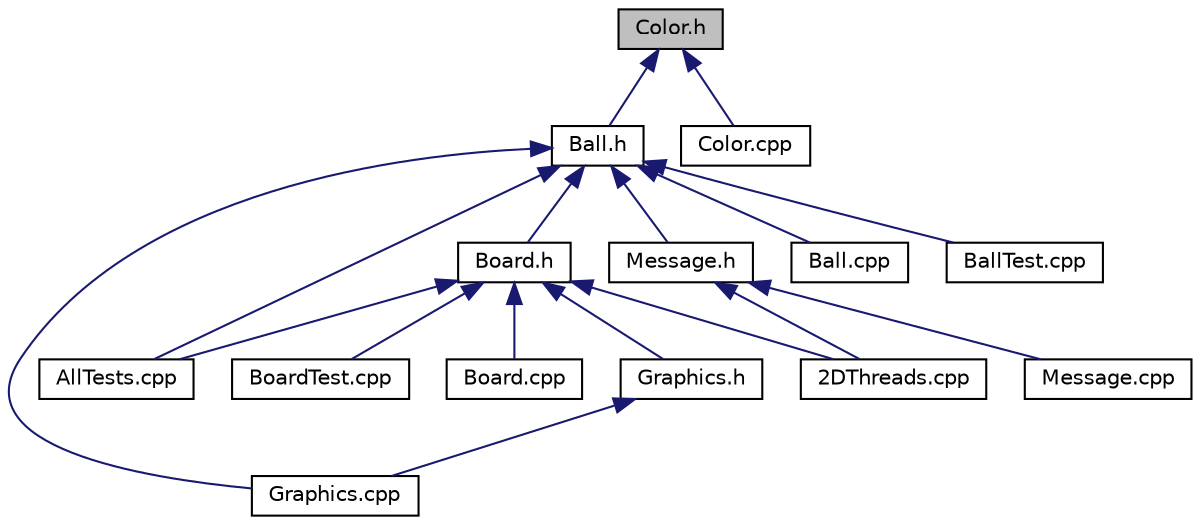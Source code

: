 digraph "Color.h"
{
  edge [fontname="Helvetica",fontsize="10",labelfontname="Helvetica",labelfontsize="10"];
  node [fontname="Helvetica",fontsize="10",shape=record];
  Node1 [label="Color.h",height=0.2,width=0.4,color="black", fillcolor="grey75", style="filled", fontcolor="black"];
  Node1 -> Node2 [dir="back",color="midnightblue",fontsize="10",style="solid"];
  Node2 [label="Ball.h",height=0.2,width=0.4,color="black", fillcolor="white", style="filled",URL="$Ball_8h.html"];
  Node2 -> Node3 [dir="back",color="midnightblue",fontsize="10",style="solid"];
  Node3 [label="Board.h",height=0.2,width=0.4,color="black", fillcolor="white", style="filled",URL="$Board_8h.html"];
  Node3 -> Node4 [dir="back",color="midnightblue",fontsize="10",style="solid"];
  Node4 [label="2DThreads.cpp",height=0.2,width=0.4,color="black", fillcolor="white", style="filled",URL="$2DThreads_8cpp.html"];
  Node3 -> Node5 [dir="back",color="midnightblue",fontsize="10",style="solid"];
  Node5 [label="AllTests.cpp",height=0.2,width=0.4,color="black", fillcolor="white", style="filled",URL="$AllTests_8cpp.html"];
  Node3 -> Node6 [dir="back",color="midnightblue",fontsize="10",style="solid"];
  Node6 [label="Board.cpp",height=0.2,width=0.4,color="black", fillcolor="white", style="filled",URL="$Board_8cpp.html"];
  Node3 -> Node7 [dir="back",color="midnightblue",fontsize="10",style="solid"];
  Node7 [label="BoardTest.cpp",height=0.2,width=0.4,color="black", fillcolor="white", style="filled",URL="$BoardTest_8cpp.html"];
  Node3 -> Node8 [dir="back",color="midnightblue",fontsize="10",style="solid"];
  Node8 [label="Graphics.h",height=0.2,width=0.4,color="black", fillcolor="white", style="filled",URL="$Graphics_8h.html"];
  Node8 -> Node9 [dir="back",color="midnightblue",fontsize="10",style="solid"];
  Node9 [label="Graphics.cpp",height=0.2,width=0.4,color="black", fillcolor="white", style="filled",URL="$Graphics_8cpp.html"];
  Node2 -> Node10 [dir="back",color="midnightblue",fontsize="10",style="solid"];
  Node10 [label="Message.h",height=0.2,width=0.4,color="black", fillcolor="white", style="filled",URL="$Message_8h.html"];
  Node10 -> Node4 [dir="back",color="midnightblue",fontsize="10",style="solid"];
  Node10 -> Node11 [dir="back",color="midnightblue",fontsize="10",style="solid"];
  Node11 [label="Message.cpp",height=0.2,width=0.4,color="black", fillcolor="white", style="filled",URL="$Message_8cpp.html"];
  Node2 -> Node5 [dir="back",color="midnightblue",fontsize="10",style="solid"];
  Node2 -> Node12 [dir="back",color="midnightblue",fontsize="10",style="solid"];
  Node12 [label="Ball.cpp",height=0.2,width=0.4,color="black", fillcolor="white", style="filled",URL="$Ball_8cpp.html"];
  Node2 -> Node13 [dir="back",color="midnightblue",fontsize="10",style="solid"];
  Node13 [label="BallTest.cpp",height=0.2,width=0.4,color="black", fillcolor="white", style="filled",URL="$BallTest_8cpp.html"];
  Node2 -> Node9 [dir="back",color="midnightblue",fontsize="10",style="solid"];
  Node1 -> Node14 [dir="back",color="midnightblue",fontsize="10",style="solid"];
  Node14 [label="Color.cpp",height=0.2,width=0.4,color="black", fillcolor="white", style="filled",URL="$Color_8cpp.html"];
}
